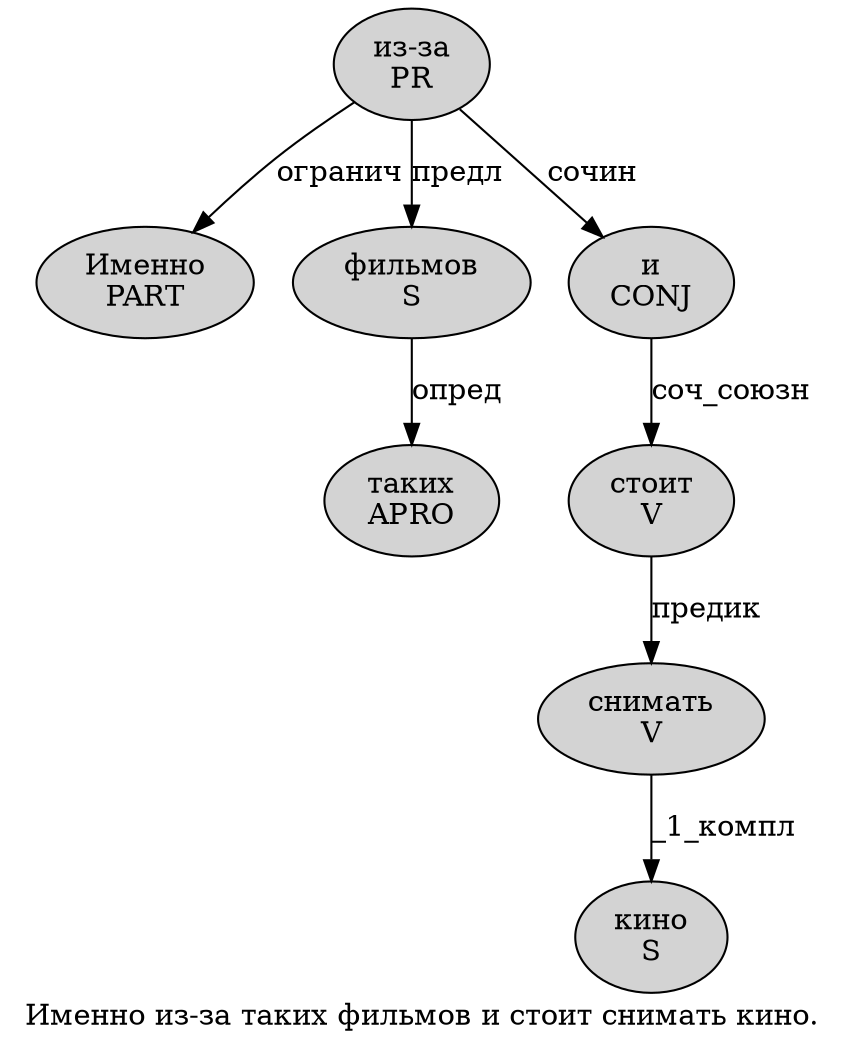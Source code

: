 digraph SENTENCE_625 {
	graph [label="Именно из-за таких фильмов и стоит снимать кино."]
	node [style=filled]
		0 [label="Именно
PART" color="" fillcolor=lightgray penwidth=1 shape=ellipse]
		1 [label="из-за
PR" color="" fillcolor=lightgray penwidth=1 shape=ellipse]
		2 [label="таких
APRO" color="" fillcolor=lightgray penwidth=1 shape=ellipse]
		3 [label="фильмов
S" color="" fillcolor=lightgray penwidth=1 shape=ellipse]
		4 [label="и
CONJ" color="" fillcolor=lightgray penwidth=1 shape=ellipse]
		5 [label="стоит
V" color="" fillcolor=lightgray penwidth=1 shape=ellipse]
		6 [label="снимать
V" color="" fillcolor=lightgray penwidth=1 shape=ellipse]
		7 [label="кино
S" color="" fillcolor=lightgray penwidth=1 shape=ellipse]
			4 -> 5 [label="соч_союзн"]
			3 -> 2 [label="опред"]
			6 -> 7 [label="_1_компл"]
			5 -> 6 [label="предик"]
			1 -> 0 [label="огранич"]
			1 -> 3 [label="предл"]
			1 -> 4 [label="сочин"]
}